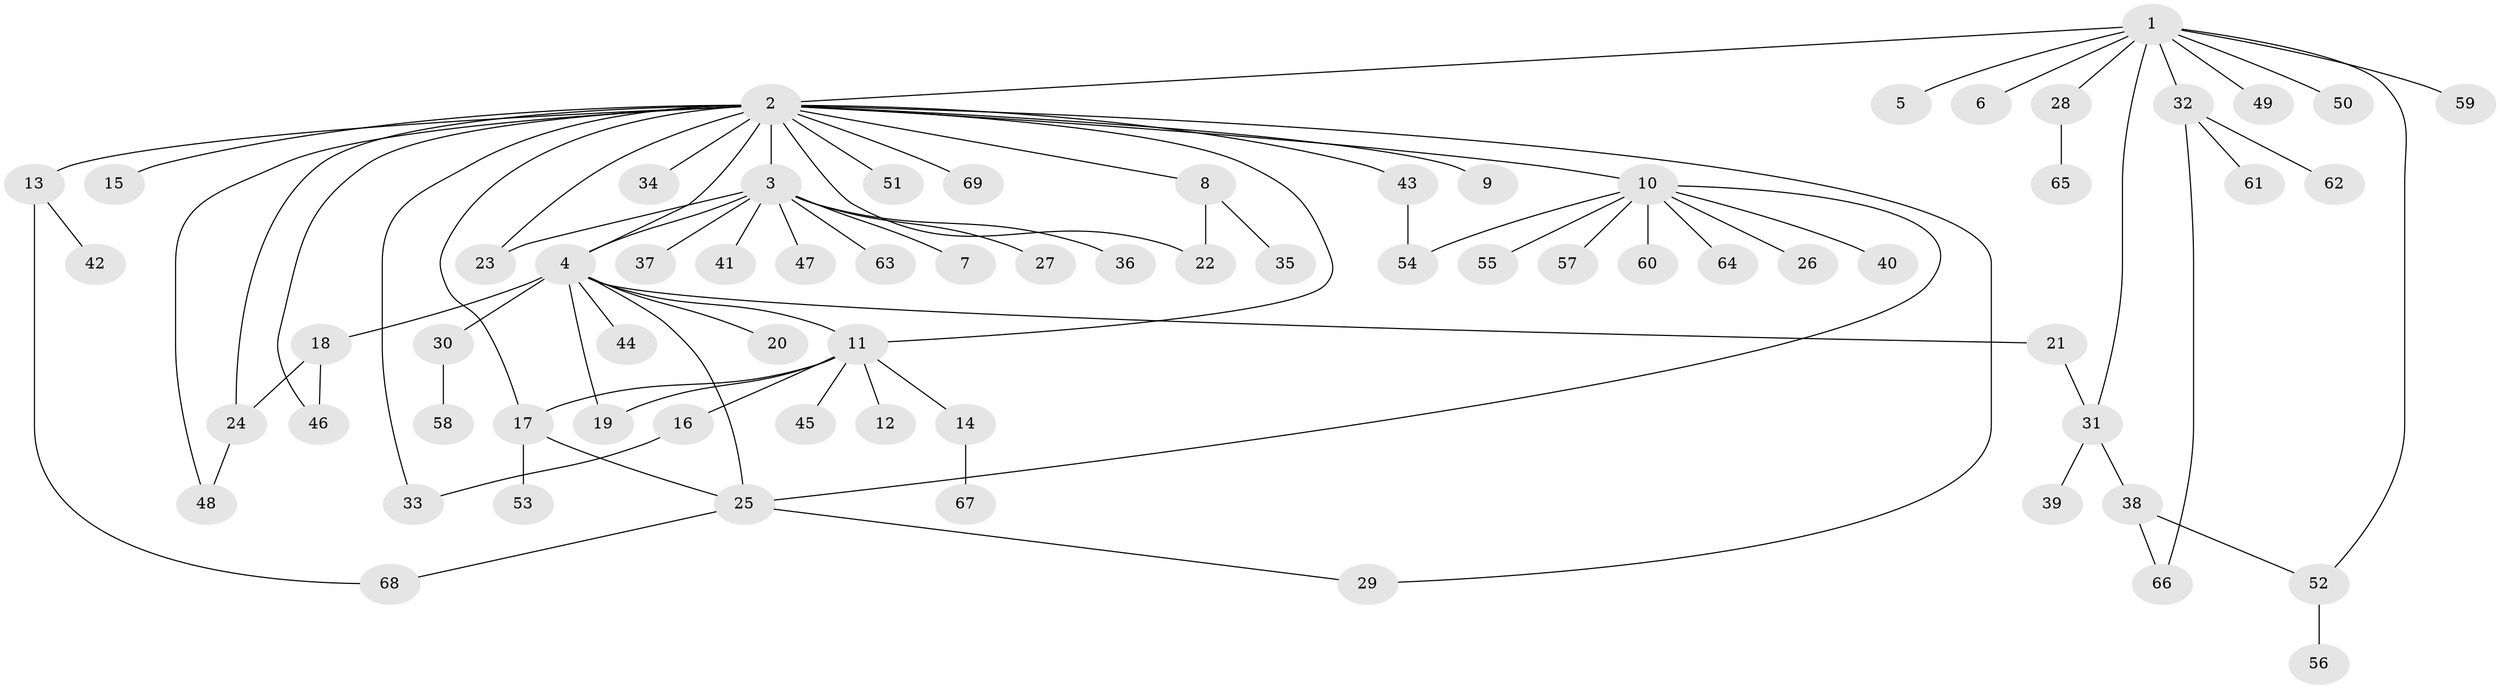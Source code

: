 // Generated by graph-tools (version 1.1) at 2025/11/02/27/25 16:11:11]
// undirected, 69 vertices, 86 edges
graph export_dot {
graph [start="1"]
  node [color=gray90,style=filled];
  1;
  2;
  3;
  4;
  5;
  6;
  7;
  8;
  9;
  10;
  11;
  12;
  13;
  14;
  15;
  16;
  17;
  18;
  19;
  20;
  21;
  22;
  23;
  24;
  25;
  26;
  27;
  28;
  29;
  30;
  31;
  32;
  33;
  34;
  35;
  36;
  37;
  38;
  39;
  40;
  41;
  42;
  43;
  44;
  45;
  46;
  47;
  48;
  49;
  50;
  51;
  52;
  53;
  54;
  55;
  56;
  57;
  58;
  59;
  60;
  61;
  62;
  63;
  64;
  65;
  66;
  67;
  68;
  69;
  1 -- 2;
  1 -- 5;
  1 -- 6;
  1 -- 28;
  1 -- 31;
  1 -- 32;
  1 -- 49;
  1 -- 50;
  1 -- 52;
  1 -- 59;
  2 -- 3;
  2 -- 4;
  2 -- 8;
  2 -- 9;
  2 -- 10;
  2 -- 11;
  2 -- 13;
  2 -- 15;
  2 -- 17;
  2 -- 22;
  2 -- 23;
  2 -- 24;
  2 -- 29;
  2 -- 33;
  2 -- 34;
  2 -- 43;
  2 -- 46;
  2 -- 48;
  2 -- 51;
  2 -- 69;
  3 -- 4;
  3 -- 7;
  3 -- 23;
  3 -- 27;
  3 -- 36;
  3 -- 37;
  3 -- 41;
  3 -- 47;
  3 -- 63;
  4 -- 11;
  4 -- 18;
  4 -- 19;
  4 -- 20;
  4 -- 21;
  4 -- 25;
  4 -- 30;
  4 -- 44;
  8 -- 22;
  8 -- 35;
  10 -- 25;
  10 -- 26;
  10 -- 40;
  10 -- 54;
  10 -- 55;
  10 -- 57;
  10 -- 60;
  10 -- 64;
  11 -- 12;
  11 -- 14;
  11 -- 16;
  11 -- 17;
  11 -- 19;
  11 -- 45;
  13 -- 42;
  13 -- 68;
  14 -- 67;
  16 -- 33;
  17 -- 25;
  17 -- 53;
  18 -- 24;
  18 -- 46;
  21 -- 31;
  24 -- 48;
  25 -- 29;
  25 -- 68;
  28 -- 65;
  30 -- 58;
  31 -- 38;
  31 -- 39;
  32 -- 61;
  32 -- 62;
  32 -- 66;
  38 -- 52;
  38 -- 66;
  43 -- 54;
  52 -- 56;
}
